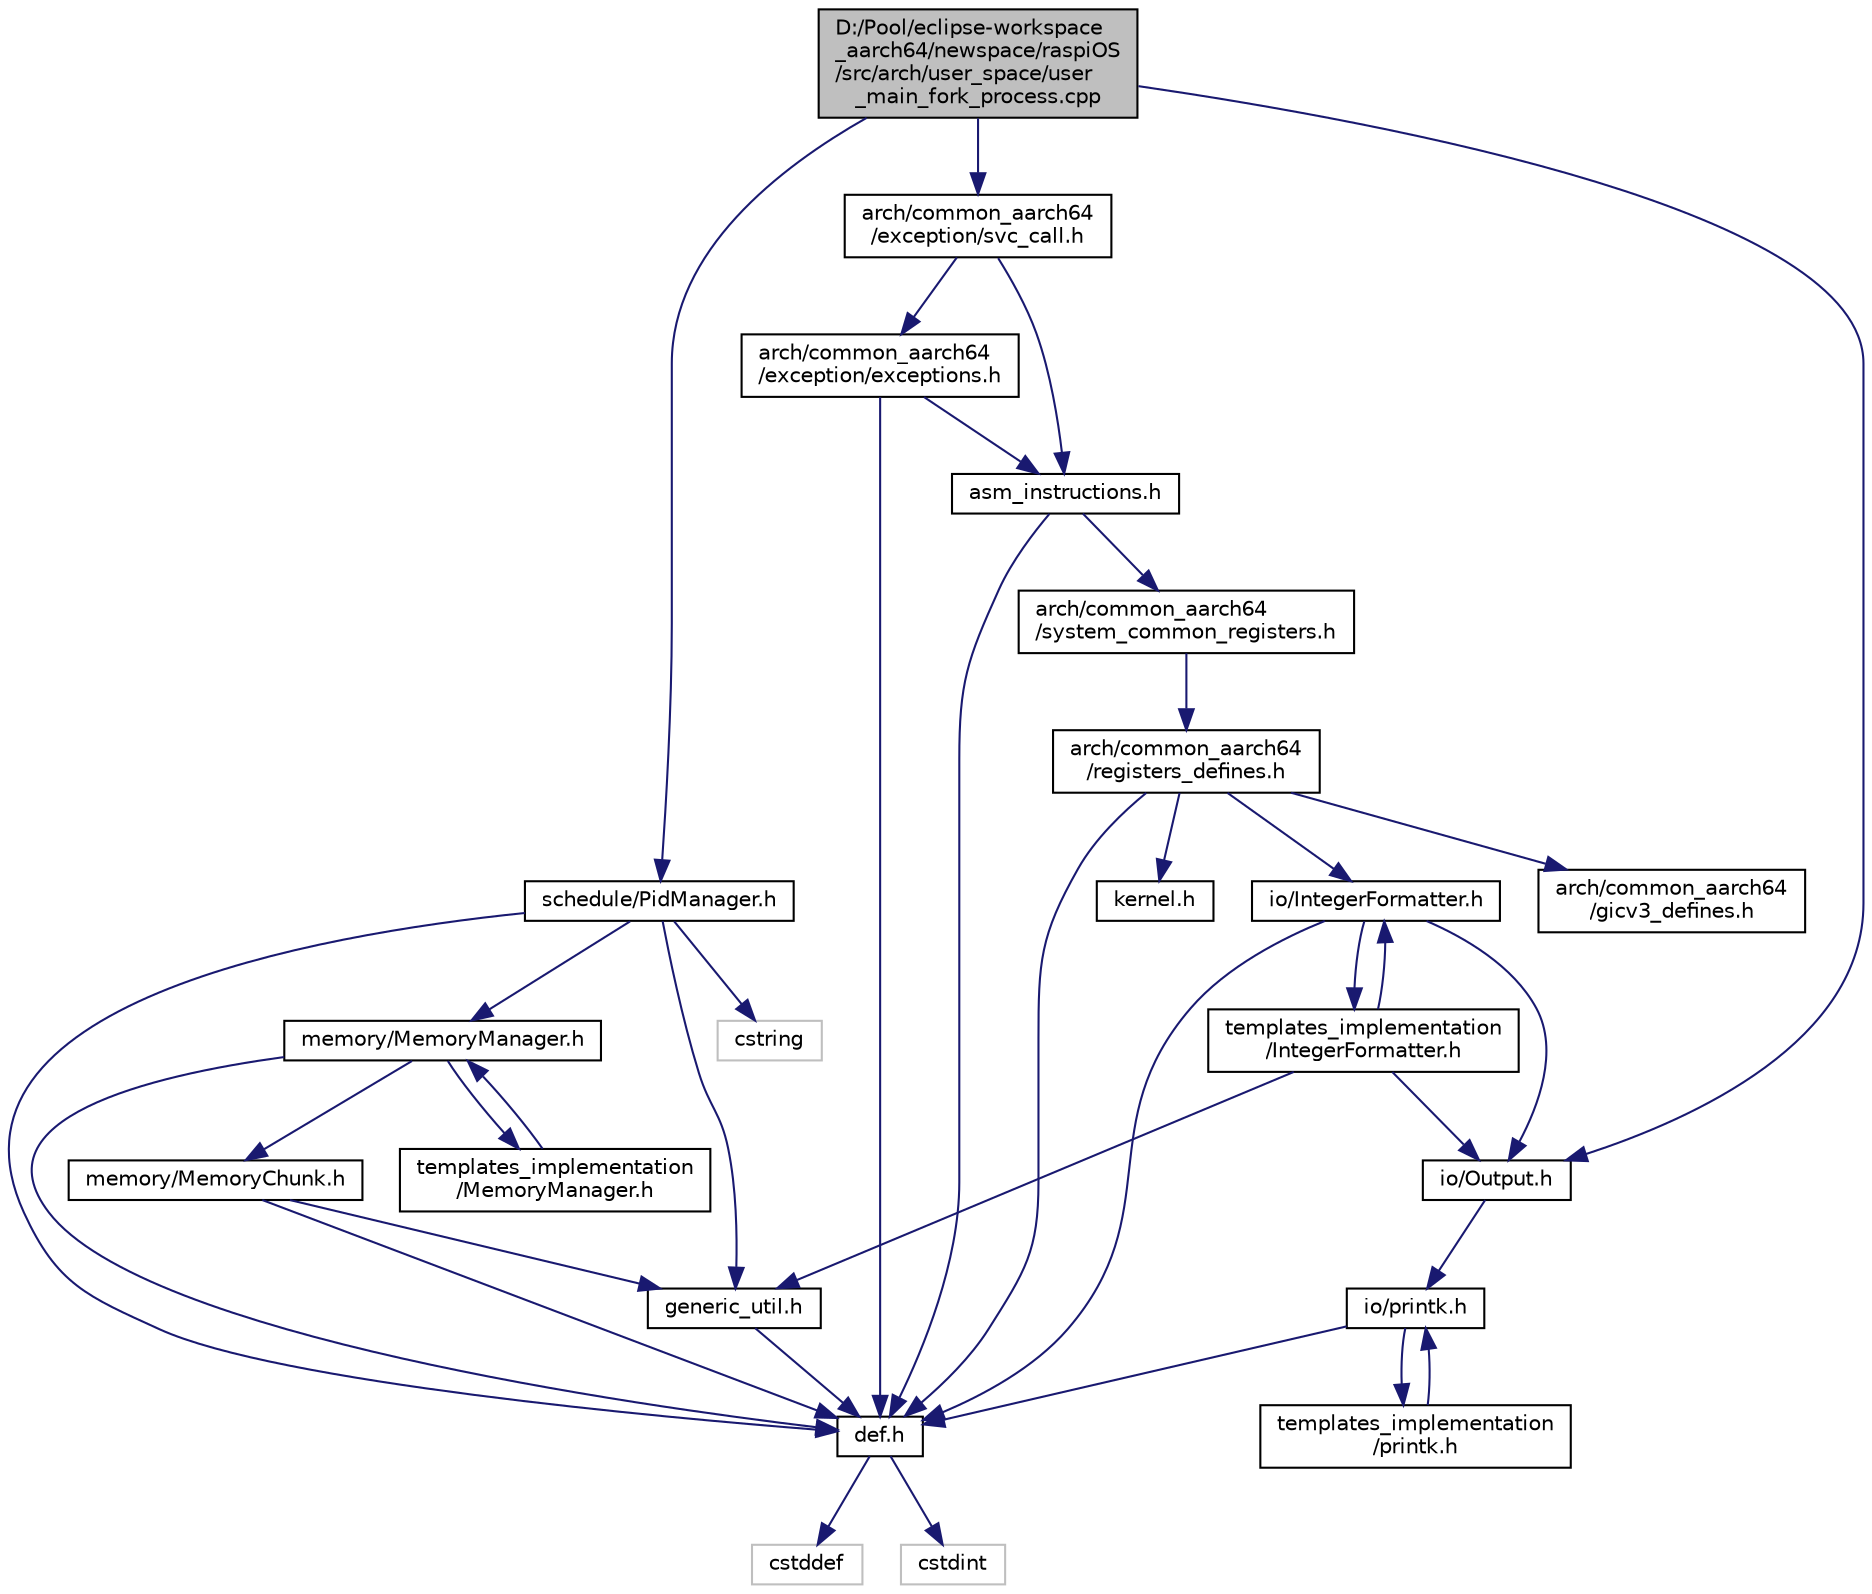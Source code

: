 digraph "D:/Pool/eclipse-workspace_aarch64/newspace/raspiOS/src/arch/user_space/user_main_fork_process.cpp"
{
  edge [fontname="Helvetica",fontsize="10",labelfontname="Helvetica",labelfontsize="10"];
  node [fontname="Helvetica",fontsize="10",shape=record];
  Node3202 [label="D:/Pool/eclipse-workspace\l_aarch64/newspace/raspiOS\l/src/arch/user_space/user\l_main_fork_process.cpp",height=0.2,width=0.4,color="black", fillcolor="grey75", style="filled", fontcolor="black"];
  Node3202 -> Node3203 [color="midnightblue",fontsize="10",style="solid",fontname="Helvetica"];
  Node3203 [label="schedule/PidManager.h",height=0.2,width=0.4,color="black", fillcolor="white", style="filled",URL="$d4/d92/_pid_manager_8h.html"];
  Node3203 -> Node3204 [color="midnightblue",fontsize="10",style="solid",fontname="Helvetica"];
  Node3204 [label="def.h",height=0.2,width=0.4,color="black", fillcolor="white", style="filled",URL="$d4/da4/def_8h.html"];
  Node3204 -> Node3205 [color="midnightblue",fontsize="10",style="solid",fontname="Helvetica"];
  Node3205 [label="cstddef",height=0.2,width=0.4,color="grey75", fillcolor="white", style="filled"];
  Node3204 -> Node3206 [color="midnightblue",fontsize="10",style="solid",fontname="Helvetica"];
  Node3206 [label="cstdint",height=0.2,width=0.4,color="grey75", fillcolor="white", style="filled"];
  Node3203 -> Node3207 [color="midnightblue",fontsize="10",style="solid",fontname="Helvetica"];
  Node3207 [label="memory/MemoryManager.h",height=0.2,width=0.4,color="black", fillcolor="white", style="filled",URL="$d6/d76/memory_2_memory_manager_8h.html"];
  Node3207 -> Node3204 [color="midnightblue",fontsize="10",style="solid",fontname="Helvetica"];
  Node3207 -> Node3208 [color="midnightblue",fontsize="10",style="solid",fontname="Helvetica"];
  Node3208 [label="memory/MemoryChunk.h",height=0.2,width=0.4,color="black", fillcolor="white", style="filled",URL="$d9/df6/_memory_chunk_8h.html"];
  Node3208 -> Node3204 [color="midnightblue",fontsize="10",style="solid",fontname="Helvetica"];
  Node3208 -> Node3209 [color="midnightblue",fontsize="10",style="solid",fontname="Helvetica"];
  Node3209 [label="generic_util.h",height=0.2,width=0.4,color="black", fillcolor="white", style="filled",URL="$d6/d93/generic__util_8h.html"];
  Node3209 -> Node3204 [color="midnightblue",fontsize="10",style="solid",fontname="Helvetica"];
  Node3207 -> Node3210 [color="midnightblue",fontsize="10",style="solid",fontname="Helvetica"];
  Node3210 [label="templates_implementation\l/MemoryManager.h",height=0.2,width=0.4,color="black", fillcolor="white", style="filled",URL="$dd/d2b/templates__implementation_2_memory_manager_8h.html"];
  Node3210 -> Node3207 [color="midnightblue",fontsize="10",style="solid",fontname="Helvetica"];
  Node3203 -> Node3209 [color="midnightblue",fontsize="10",style="solid",fontname="Helvetica"];
  Node3203 -> Node3211 [color="midnightblue",fontsize="10",style="solid",fontname="Helvetica"];
  Node3211 [label="cstring",height=0.2,width=0.4,color="grey75", fillcolor="white", style="filled"];
  Node3202 -> Node3212 [color="midnightblue",fontsize="10",style="solid",fontname="Helvetica"];
  Node3212 [label="arch/common_aarch64\l/exception/svc_call.h",height=0.2,width=0.4,color="black", fillcolor="white", style="filled",URL="$dc/d45/svc__call_8h.html"];
  Node3212 -> Node3213 [color="midnightblue",fontsize="10",style="solid",fontname="Helvetica"];
  Node3213 [label="arch/common_aarch64\l/exception/exceptions.h",height=0.2,width=0.4,color="black", fillcolor="white", style="filled",URL="$d4/d03/exceptions_8h.html"];
  Node3213 -> Node3204 [color="midnightblue",fontsize="10",style="solid",fontname="Helvetica"];
  Node3213 -> Node3214 [color="midnightblue",fontsize="10",style="solid",fontname="Helvetica"];
  Node3214 [label="asm_instructions.h",height=0.2,width=0.4,color="black", fillcolor="white", style="filled",URL="$d8/d2f/asm__instructions_8h.html"];
  Node3214 -> Node3204 [color="midnightblue",fontsize="10",style="solid",fontname="Helvetica"];
  Node3214 -> Node3215 [color="midnightblue",fontsize="10",style="solid",fontname="Helvetica"];
  Node3215 [label="arch/common_aarch64\l/system_common_registers.h",height=0.2,width=0.4,color="black", fillcolor="white", style="filled",URL="$d4/d1f/system__common__registers_8h.html"];
  Node3215 -> Node3216 [color="midnightblue",fontsize="10",style="solid",fontname="Helvetica"];
  Node3216 [label="arch/common_aarch64\l/registers_defines.h",height=0.2,width=0.4,color="black", fillcolor="white", style="filled",URL="$d1/dbd/registers__defines_8h.html"];
  Node3216 -> Node3204 [color="midnightblue",fontsize="10",style="solid",fontname="Helvetica"];
  Node3216 -> Node3217 [color="midnightblue",fontsize="10",style="solid",fontname="Helvetica"];
  Node3217 [label="kernel.h",height=0.2,width=0.4,color="black", fillcolor="white", style="filled",URL="$d0/daa/kernel_8h.html"];
  Node3216 -> Node3218 [color="midnightblue",fontsize="10",style="solid",fontname="Helvetica"];
  Node3218 [label="io/IntegerFormatter.h",height=0.2,width=0.4,color="black", fillcolor="white", style="filled",URL="$d5/d7b/io_2_integer_formatter_8h.html"];
  Node3218 -> Node3204 [color="midnightblue",fontsize="10",style="solid",fontname="Helvetica"];
  Node3218 -> Node3219 [color="midnightblue",fontsize="10",style="solid",fontname="Helvetica"];
  Node3219 [label="io/Output.h",height=0.2,width=0.4,color="black", fillcolor="white", style="filled",URL="$d6/d77/_output_8h.html"];
  Node3219 -> Node3220 [color="midnightblue",fontsize="10",style="solid",fontname="Helvetica"];
  Node3220 [label="io/printk.h",height=0.2,width=0.4,color="black", fillcolor="white", style="filled",URL="$dd/d17/io_2printk_8h.html"];
  Node3220 -> Node3204 [color="midnightblue",fontsize="10",style="solid",fontname="Helvetica"];
  Node3220 -> Node3221 [color="midnightblue",fontsize="10",style="solid",fontname="Helvetica"];
  Node3221 [label="templates_implementation\l/printk.h",height=0.2,width=0.4,color="black", fillcolor="white", style="filled",URL="$d7/d95/templates__implementation_2printk_8h.html"];
  Node3221 -> Node3220 [color="midnightblue",fontsize="10",style="solid",fontname="Helvetica"];
  Node3218 -> Node3222 [color="midnightblue",fontsize="10",style="solid",fontname="Helvetica"];
  Node3222 [label="templates_implementation\l/IntegerFormatter.h",height=0.2,width=0.4,color="black", fillcolor="white", style="filled",URL="$dc/d84/templates__implementation_2_integer_formatter_8h.html"];
  Node3222 -> Node3218 [color="midnightblue",fontsize="10",style="solid",fontname="Helvetica"];
  Node3222 -> Node3209 [color="midnightblue",fontsize="10",style="solid",fontname="Helvetica"];
  Node3222 -> Node3219 [color="midnightblue",fontsize="10",style="solid",fontname="Helvetica"];
  Node3216 -> Node3223 [color="midnightblue",fontsize="10",style="solid",fontname="Helvetica"];
  Node3223 [label="arch/common_aarch64\l/gicv3_defines.h",height=0.2,width=0.4,color="black", fillcolor="white", style="filled",URL="$d5/d80/gicv3__defines_8h.html"];
  Node3212 -> Node3214 [color="midnightblue",fontsize="10",style="solid",fontname="Helvetica"];
  Node3202 -> Node3219 [color="midnightblue",fontsize="10",style="solid",fontname="Helvetica"];
}
